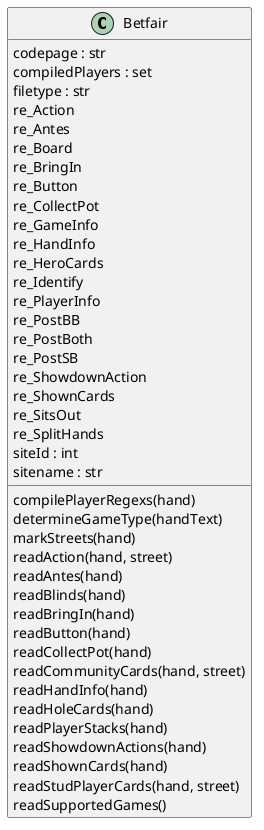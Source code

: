 @startuml classes
set namespaceSeparator none
class "Betfair" as BetfairToFpdb.Betfair {
  codepage : str
  compiledPlayers : set
  filetype : str
  re_Action
  re_Antes
  re_Board
  re_BringIn
  re_Button
  re_CollectPot
  re_GameInfo
  re_HandInfo
  re_HeroCards
  re_Identify
  re_PlayerInfo
  re_PostBB
  re_PostBoth
  re_PostSB
  re_ShowdownAction
  re_ShownCards
  re_SitsOut
  re_SplitHands
  siteId : int
  sitename : str
  compilePlayerRegexs(hand)
  determineGameType(handText)
  markStreets(hand)
  readAction(hand, street)
  readAntes(hand)
  readBlinds(hand)
  readBringIn(hand)
  readButton(hand)
  readCollectPot(hand)
  readCommunityCards(hand, street)
  readHandInfo(hand)
  readHoleCards(hand)
  readPlayerStacks(hand)
  readShowdownActions(hand)
  readShownCards(hand)
  readStudPlayerCards(hand, street)
  readSupportedGames()
}
@enduml
